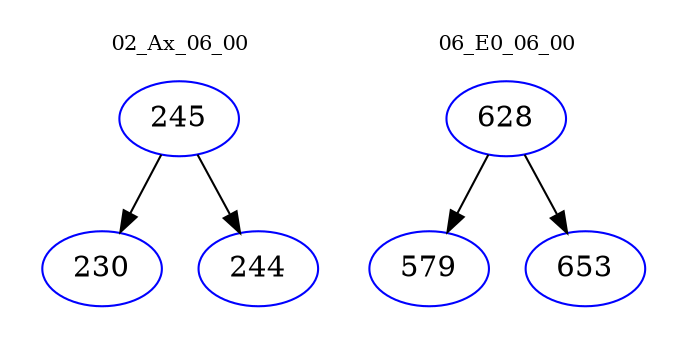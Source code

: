 digraph{
subgraph cluster_0 {
color = white
label = "02_Ax_06_00";
fontsize=10;
T0_245 [label="245", color="blue"]
T0_245 -> T0_230 [color="black"]
T0_230 [label="230", color="blue"]
T0_245 -> T0_244 [color="black"]
T0_244 [label="244", color="blue"]
}
subgraph cluster_1 {
color = white
label = "06_E0_06_00";
fontsize=10;
T1_628 [label="628", color="blue"]
T1_628 -> T1_579 [color="black"]
T1_579 [label="579", color="blue"]
T1_628 -> T1_653 [color="black"]
T1_653 [label="653", color="blue"]
}
}
